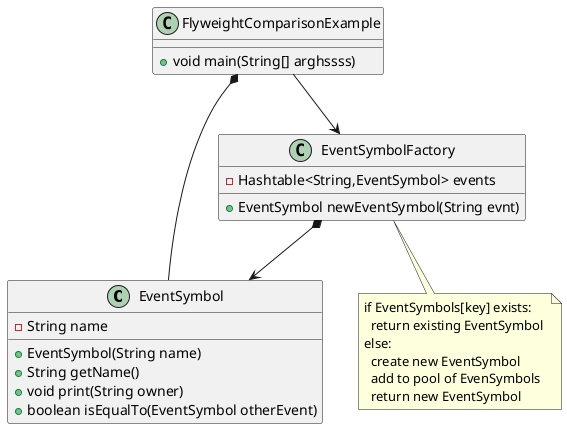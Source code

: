@startuml
	class EventSymbol {
		-String name
		+EventSymbol(String name)
		+String getName()
		+void print(String owner)
		+boolean isEqualTo(EventSymbol otherEvent)
	}
	
	class EventSymbolFactory {
		-Hashtable<String,EventSymbol> events
		+EventSymbol newEventSymbol(String evnt)
	}
	
	class FlyweightComparisonExample {
		+void main(String[] arghssss)
	}
	
	FlyweightComparisonExample  --> EventSymbolFactory
	FlyweightComparisonExample  *-- EventSymbol
	EventSymbolFactory *--> EventSymbol
	
	
	

	
	
	note "if EventSymbols[key] exists: \n  return existing EventSymbol \nelse: \n  create new EventSymbol\n  add to pool of EvenSymbols\n  return new EventSymbol " as N1	
	
	EventSymbolFactory .. N1
@enduml